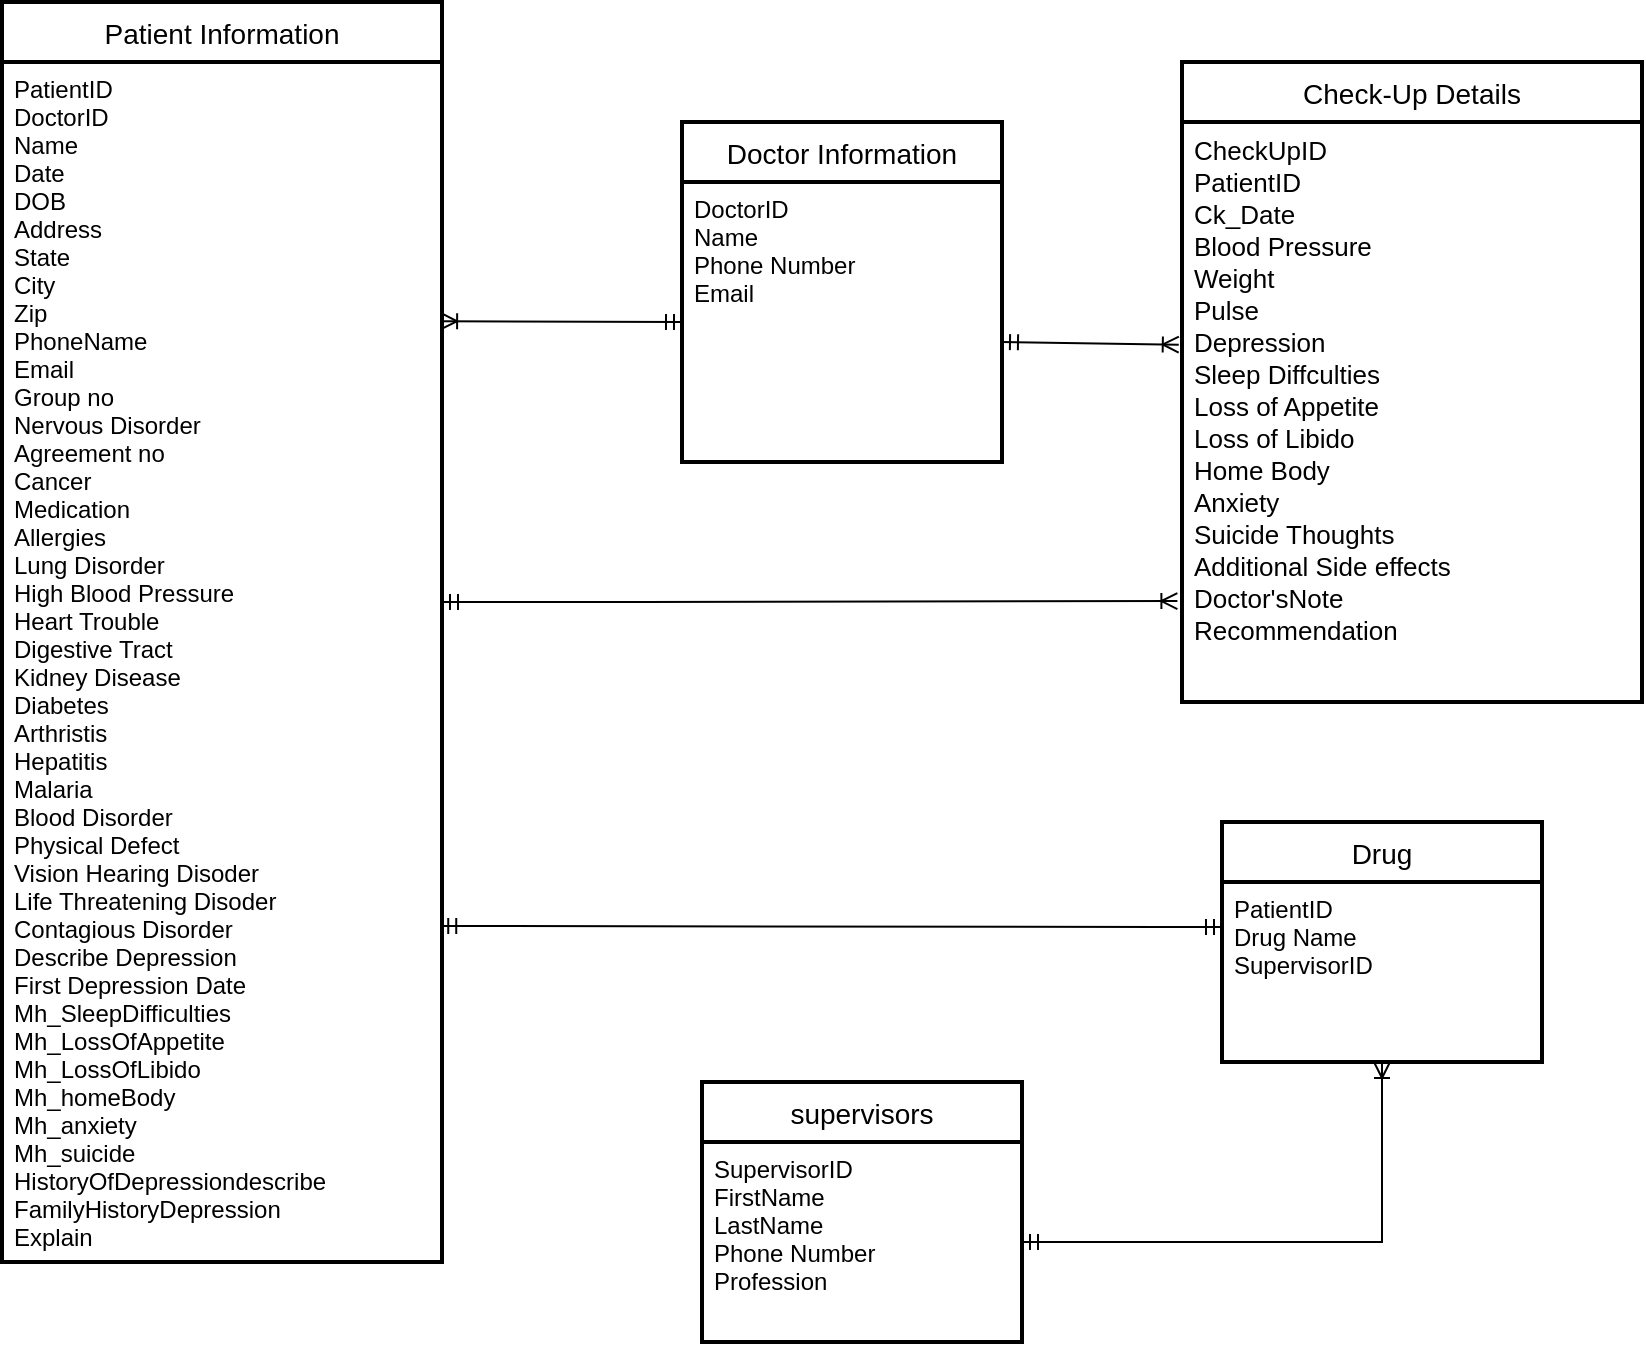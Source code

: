 <mxfile version="20.8.16" type="device" pages="2"><diagram id="R2lEEEUBdFMjLlhIrx00" name="Page-1"><mxGraphModel dx="1036" dy="606" grid="1" gridSize="10" guides="1" tooltips="1" connect="1" arrows="1" fold="1" page="1" pageScale="1" pageWidth="850" pageHeight="1100" math="0" shadow="0" extFonts="Permanent Marker^https://fonts.googleapis.com/css?family=Permanent+Marker"><root><mxCell id="0"/><mxCell id="1" parent="0"/><mxCell id="M5e4u3l_hCr_wKsUCNk0-1" value="supervisors" style="swimlane;childLayout=stackLayout;horizontal=1;startSize=30;horizontalStack=0;rounded=0;fontSize=14;fontStyle=0;strokeWidth=2;resizeParent=0;resizeLast=1;shadow=0;dashed=0;align=center;" parent="1" vertex="1"><mxGeometry x="380" y="570" width="160" height="130" as="geometry"/></mxCell><mxCell id="M5e4u3l_hCr_wKsUCNk0-2" value="SupervisorID&#10;FirstName&#10;LastName&#10;Phone Number&#10;Profession" style="align=left;strokeColor=none;fillColor=none;spacingLeft=4;fontSize=12;verticalAlign=top;resizable=0;rotatable=0;part=1;" parent="M5e4u3l_hCr_wKsUCNk0-1" vertex="1"><mxGeometry y="30" width="160" height="100" as="geometry"/></mxCell><mxCell id="M5e4u3l_hCr_wKsUCNk0-16" style="edgeStyle=orthogonalEdgeStyle;rounded=0;orthogonalLoop=1;jettySize=auto;html=1;exitX=0.5;exitY=1;exitDx=0;exitDy=0;fontSize=13;" parent="M5e4u3l_hCr_wKsUCNk0-1" source="M5e4u3l_hCr_wKsUCNk0-2" target="M5e4u3l_hCr_wKsUCNk0-2" edge="1"><mxGeometry relative="1" as="geometry"/></mxCell><mxCell id="M5e4u3l_hCr_wKsUCNk0-7" value="Doctor Information" style="swimlane;childLayout=stackLayout;horizontal=1;startSize=30;horizontalStack=0;rounded=0;fontSize=14;fontStyle=0;strokeWidth=2;resizeParent=0;resizeLast=1;shadow=0;dashed=0;align=center;" parent="1" vertex="1"><mxGeometry x="370" y="90" width="160" height="170" as="geometry"/></mxCell><mxCell id="M5e4u3l_hCr_wKsUCNk0-8" value="DoctorID&#10;Name&#10;Phone Number&#10;Email&#10;" style="align=left;strokeColor=none;fillColor=none;spacingLeft=4;fontSize=12;verticalAlign=top;resizable=0;rotatable=0;part=1;rounded=0;" parent="M5e4u3l_hCr_wKsUCNk0-7" vertex="1"><mxGeometry y="30" width="160" height="140" as="geometry"/></mxCell><mxCell id="M5e4u3l_hCr_wKsUCNk0-11" value="Drug" style="swimlane;childLayout=stackLayout;horizontal=1;startSize=30;horizontalStack=0;rounded=0;fontSize=14;fontStyle=0;strokeWidth=2;resizeParent=0;resizeLast=1;shadow=0;dashed=0;align=center;" parent="1" vertex="1"><mxGeometry x="640" y="440" width="160" height="120" as="geometry"/></mxCell><mxCell id="M5e4u3l_hCr_wKsUCNk0-12" value="PatientID&#10;Drug Name&#10;SupervisorID" style="align=left;strokeColor=none;fillColor=none;spacingLeft=4;fontSize=12;verticalAlign=top;resizable=0;rotatable=0;part=1;rounded=0;" parent="M5e4u3l_hCr_wKsUCNk0-11" vertex="1"><mxGeometry y="30" width="160" height="90" as="geometry"/></mxCell><mxCell id="M5e4u3l_hCr_wKsUCNk0-13" value="Check-Up Details" style="swimlane;childLayout=stackLayout;horizontal=1;startSize=30;horizontalStack=0;rounded=0;fontSize=14;fontStyle=0;strokeWidth=2;resizeParent=0;resizeLast=1;shadow=0;dashed=0;align=center;" parent="1" vertex="1"><mxGeometry x="620" y="60" width="230" height="320" as="geometry"/></mxCell><mxCell id="M5e4u3l_hCr_wKsUCNk0-14" value="CheckUpID&#10;PatientID&#10;Ck_Date&#10;Blood Pressure&#10;Weight&#10;Pulse&#10;Depression&#10;Sleep Diffculties&#10;Loss of Appetite&#10;Loss of Libido&#10;Home Body&#10;Anxiety&#10;Suicide Thoughts&#10;Additional Side effects&#10;Doctor'sNote&#10;Recommendation&#10;&#10;&#10;&#10;" style="align=left;strokeColor=none;fillColor=none;spacingLeft=4;fontSize=13;verticalAlign=top;resizable=0;rotatable=0;part=1;rounded=0;" parent="M5e4u3l_hCr_wKsUCNk0-13" vertex="1"><mxGeometry y="30" width="230" height="290" as="geometry"/></mxCell><mxCell id="M5e4u3l_hCr_wKsUCNk0-17" value="" style="edgeStyle=entityRelationEdgeStyle;fontSize=12;html=1;endArrow=ERmandOne;startArrow=ERmandOne;rounded=0;entryX=0;entryY=0.25;entryDx=0;entryDy=0;exitX=0.996;exitY=0.72;exitDx=0;exitDy=0;exitPerimeter=0;" parent="1" source="M5e4u3l_hCr_wKsUCNk0-10" target="M5e4u3l_hCr_wKsUCNk0-12" edge="1"><mxGeometry width="100" height="100" relative="1" as="geometry"><mxPoint x="270" y="429" as="sourcePoint"/><mxPoint x="360" y="310" as="targetPoint"/></mxGeometry></mxCell><mxCell id="M5e4u3l_hCr_wKsUCNk0-9" value="Patient Information" style="swimlane;childLayout=stackLayout;horizontal=1;startSize=30;horizontalStack=0;rounded=0;fontSize=14;fontStyle=0;strokeWidth=2;resizeParent=0;resizeLast=1;shadow=0;dashed=0;align=center;" parent="1" vertex="1"><mxGeometry x="30" y="30" width="220" height="630" as="geometry"/></mxCell><mxCell id="M5e4u3l_hCr_wKsUCNk0-10" value="PatientID&#10;DoctorID&#10;Name&#10;Date&#10;DOB&#10;Address&#10;State&#10;City&#10;Zip&#10;PhoneName&#10;Email&#10;Group no&#10;Nervous Disorder&#10;Agreement no&#10;Cancer&#10;Medication&#10;Allergies&#10;Lung Disorder&#10;High Blood Pressure&#10;Heart Trouble&#10;Digestive Tract&#10;Kidney Disease&#10;Diabetes&#10;Arthristis&#10;Hepatitis&#10;Malaria&#10;Blood Disorder&#10;Physical Defect&#10;Vision Hearing Disoder&#10;Life Threatening Disoder&#10;Contagious Disorder&#10;Describe Depression&#10;First Depression Date&#10;Mh_SleepDifficulties&#10;Mh_LossOfAppetite&#10;Mh_LossOfLibido&#10;Mh_homeBody&#10;Mh_anxiety&#10;Mh_suicide&#10;HistoryOfDepressiondescribe&#10;FamilyHistoryDepression&#10;Explain&#10;&#10;" style="align=left;strokeColor=none;fillColor=none;spacingLeft=4;fontSize=12;verticalAlign=top;resizable=0;rotatable=0;part=1;rounded=0;" parent="M5e4u3l_hCr_wKsUCNk0-9" vertex="1"><mxGeometry y="30" width="220" height="600" as="geometry"/></mxCell><mxCell id="M5e4u3l_hCr_wKsUCNk0-22" value="" style="fontSize=12;html=1;endArrow=ERoneToMany;startArrow=ERmandOne;rounded=0;exitX=0;exitY=0.5;exitDx=0;exitDy=0;entryX=0.998;entryY=0.216;entryDx=0;entryDy=0;entryPerimeter=0;" parent="1" source="M5e4u3l_hCr_wKsUCNk0-8" target="M5e4u3l_hCr_wKsUCNk0-10" edge="1"><mxGeometry width="100" height="100" relative="1" as="geometry"><mxPoint x="310" y="250" as="sourcePoint"/><mxPoint x="320" y="340" as="targetPoint"/></mxGeometry></mxCell><mxCell id="M5e4u3l_hCr_wKsUCNk0-23" value="" style="fontSize=12;html=1;endArrow=ERoneToMany;startArrow=ERmandOne;rounded=0;entryX=-0.01;entryY=0.826;entryDx=0;entryDy=0;entryPerimeter=0;" parent="1" target="M5e4u3l_hCr_wKsUCNk0-14" edge="1"><mxGeometry width="100" height="100" relative="1" as="geometry"><mxPoint x="250" y="330" as="sourcePoint"/><mxPoint x="259.56" y="199.6" as="targetPoint"/><Array as="points"><mxPoint x="350" y="330"/></Array></mxGeometry></mxCell><mxCell id="M5e4u3l_hCr_wKsUCNk0-24" value="" style="fontSize=12;html=1;endArrow=ERoneToMany;startArrow=ERmandOne;rounded=0;entryX=-0.007;entryY=0.384;entryDx=0;entryDy=0;entryPerimeter=0;" parent="1" target="M5e4u3l_hCr_wKsUCNk0-14" edge="1"><mxGeometry width="100" height="100" relative="1" as="geometry"><mxPoint x="530" y="200" as="sourcePoint"/><mxPoint x="269.56" y="209.6" as="targetPoint"/></mxGeometry></mxCell><mxCell id="M5e4u3l_hCr_wKsUCNk0-25" value="" style="fontSize=12;html=1;endArrow=ERoneToMany;startArrow=ERmandOne;rounded=0;exitX=1;exitY=0.5;exitDx=0;exitDy=0;entryX=0.5;entryY=1;entryDx=0;entryDy=0;" parent="1" source="M5e4u3l_hCr_wKsUCNk0-2" target="M5e4u3l_hCr_wKsUCNk0-12" edge="1"><mxGeometry width="100" height="100" relative="1" as="geometry"><mxPoint x="400" y="220" as="sourcePoint"/><mxPoint x="279.56" y="219.6" as="targetPoint"/><Array as="points"><mxPoint x="720" y="650"/></Array></mxGeometry></mxCell></root></mxGraphModel></diagram><diagram id="4XvETyZf3Vdrx5kMSUbi" name="Page-2"><mxGraphModel dx="1036" dy="1706" grid="1" gridSize="10" guides="1" tooltips="1" connect="1" arrows="1" fold="1" page="1" pageScale="1" pageWidth="850" pageHeight="1100" math="0" shadow="0"><root><mxCell id="0"/><mxCell id="1" parent="0"/><mxCell id="QWAjq5iH9dCqoreR2pah-6" value="DOCTOR INFORMATION" style="swimlane;fontStyle=1;align=center;verticalAlign=top;childLayout=stackLayout;horizontal=1;startSize=26;horizontalStack=0;resizeParent=1;resizeParentMax=0;resizeLast=0;collapsible=1;marginBottom=0;fontFamily=Helvetica;fontSize=12;" parent="1" vertex="1"><mxGeometry x="310" y="-850" width="160" height="170" as="geometry"/></mxCell><mxCell id="QWAjq5iH9dCqoreR2pah-7" value="&#10;DoctorID : int&#10;Name : string&#10;Phone Number : int&#10;Email : string&#10;&#10;&#10;" style="text;strokeColor=none;fillColor=none;align=left;verticalAlign=top;spacingLeft=4;spacingRight=4;overflow=hidden;rotatable=0;points=[[0,0.5],[1,0.5]];portConstraint=eastwest;fontSize=12;fontFamily=Helvetica;" parent="QWAjq5iH9dCqoreR2pah-6" vertex="1"><mxGeometry y="26" width="160" height="94" as="geometry"/></mxCell><mxCell id="QWAjq5iH9dCqoreR2pah-8" value="" style="line;strokeWidth=1;fillColor=none;align=left;verticalAlign=middle;spacingTop=-1;spacingLeft=3;spacingRight=3;rotatable=0;labelPosition=right;points=[];portConstraint=eastwest;strokeColor=inherit;fontFamily=Helvetica;fontSize=12;" parent="QWAjq5iH9dCqoreR2pah-6" vertex="1"><mxGeometry y="120" width="160" height="8" as="geometry"/></mxCell><mxCell id="QWAjq5iH9dCqoreR2pah-9" value="Doctor_info( DoctorID int, Name string, PhoneNumber int, Email string)&#10;Print Doctor_info(): void" style="text;strokeColor=none;fillColor=none;align=left;verticalAlign=top;spacingLeft=4;spacingRight=4;overflow=hidden;rotatable=0;points=[[0,0.5],[1,0.5]];portConstraint=eastwest;fontSize=12;fontFamily=Helvetica;" parent="QWAjq5iH9dCqoreR2pah-6" vertex="1"><mxGeometry y="128" width="160" height="42" as="geometry"/></mxCell><mxCell id="QWAjq5iH9dCqoreR2pah-10" value="Drug" style="swimlane;fontStyle=1;align=center;verticalAlign=top;childLayout=stackLayout;horizontal=1;startSize=26;horizontalStack=0;resizeParent=1;resizeParentMax=0;resizeLast=0;collapsible=1;marginBottom=0;strokeColor=default;fontFamily=Helvetica;fontSize=12;fillColor=none;" parent="1" vertex="1"><mxGeometry x="310" y="-650" width="160" height="154" as="geometry"/></mxCell><mxCell id="QWAjq5iH9dCqoreR2pah-11" value="PatientID : int&#10;Drug Name : string&#10;SupervisorID : int" style="text;strokeColor=none;fillColor=none;align=left;verticalAlign=top;spacingLeft=4;spacingRight=4;overflow=hidden;rotatable=0;points=[[0,0.5],[1,0.5]];portConstraint=eastwest;fontSize=12;fontFamily=Helvetica;" parent="QWAjq5iH9dCqoreR2pah-10" vertex="1"><mxGeometry y="26" width="160" height="50" as="geometry"/></mxCell><mxCell id="QWAjq5iH9dCqoreR2pah-12" value="" style="line;strokeWidth=1;fillColor=none;align=left;verticalAlign=middle;spacingTop=-1;spacingLeft=3;spacingRight=3;rotatable=0;labelPosition=right;points=[];portConstraint=eastwest;strokeColor=inherit;fontFamily=Helvetica;fontSize=12;" parent="QWAjq5iH9dCqoreR2pah-10" vertex="1"><mxGeometry y="76" width="160" height="8" as="geometry"/></mxCell><mxCell id="QWAjq5iH9dCqoreR2pah-13" value="&#10;getDrugName( DrugName : string)&#10;getSupervisorID ( SupervisorID : int)" style="text;strokeColor=none;fillColor=none;align=left;verticalAlign=top;spacingLeft=4;spacingRight=4;overflow=hidden;rotatable=0;points=[[0,0.5],[1,0.5]];portConstraint=eastwest;fontSize=12;fontFamily=Helvetica;" parent="QWAjq5iH9dCqoreR2pah-10" vertex="1"><mxGeometry y="84" width="160" height="70" as="geometry"/></mxCell><mxCell id="QWAjq5iH9dCqoreR2pah-14" value="SUPERVISOR" style="swimlane;fontStyle=1;align=center;verticalAlign=top;childLayout=stackLayout;horizontal=1;startSize=26;horizontalStack=0;resizeParent=1;resizeParentMax=0;resizeLast=0;collapsible=1;marginBottom=0;strokeColor=default;fontFamily=Helvetica;fontSize=12;fillColor=none;" parent="1" vertex="1"><mxGeometry x="310" y="-470" width="160" height="160" as="geometry"/></mxCell><mxCell id="QWAjq5iH9dCqoreR2pah-15" value="SupervisorID : int&#10;FirstName : string&#10;LastName : string&#10;Phone Number : int&#10;Profession : string" style="text;strokeColor=none;fillColor=none;align=left;verticalAlign=top;spacingLeft=4;spacingRight=4;overflow=hidden;rotatable=0;points=[[0,0.5],[1,0.5]];portConstraint=eastwest;fontSize=12;fontFamily=Helvetica;" parent="QWAjq5iH9dCqoreR2pah-14" vertex="1"><mxGeometry y="26" width="160" height="74" as="geometry"/></mxCell><mxCell id="QWAjq5iH9dCqoreR2pah-16" value="" style="line;strokeWidth=1;fillColor=none;align=left;verticalAlign=middle;spacingTop=-1;spacingLeft=3;spacingRight=3;rotatable=0;labelPosition=right;points=[];portConstraint=eastwest;strokeColor=inherit;fontFamily=Helvetica;fontSize=12;" parent="QWAjq5iH9dCqoreR2pah-14" vertex="1"><mxGeometry y="100" width="160" height="8" as="geometry"/></mxCell><mxCell id="QWAjq5iH9dCqoreR2pah-17" value="getProfession() : string&#10;anyPharmacist():bool" style="text;strokeColor=none;fillColor=none;align=left;verticalAlign=top;spacingLeft=4;spacingRight=4;overflow=hidden;rotatable=0;points=[[0,0.5],[1,0.5]];portConstraint=eastwest;fontSize=12;fontFamily=Helvetica;" parent="QWAjq5iH9dCqoreR2pah-14" vertex="1"><mxGeometry y="108" width="160" height="52" as="geometry"/></mxCell><mxCell id="QWAjq5iH9dCqoreR2pah-23" value="CHECK-UP DETAILS" style="swimlane;fontStyle=1;align=center;verticalAlign=top;childLayout=stackLayout;horizontal=1;startSize=26;horizontalStack=0;resizeParent=1;resizeParentMax=0;resizeLast=0;collapsible=1;marginBottom=0;strokeColor=default;fontFamily=Helvetica;fontSize=12;fillColor=none;" parent="1" vertex="1"><mxGeometry x="530" y="-850" width="160" height="390" as="geometry"/></mxCell><mxCell id="QWAjq5iH9dCqoreR2pah-24" value="CheckUpID : int&#10;PatientID : int&#10;Ck_Date : date&#10;Blood Pressure : int&#10;Weight : int&#10;Pulse : int&#10;Depression : string&#10;Sleep Diffculties : string&#10;Loss of Appetite : string&#10;Loss of Libido : string&#10;Home Body : string&#10;Anxiety : string&#10;Suicide Thoughts : string&#10;Additional Side effects : string&#10;Doctor'sNote : string&#10;Recommendation : string&#10;&#10;&#10;&#10;" style="text;strokeColor=none;fillColor=none;align=left;verticalAlign=top;spacingLeft=4;spacingRight=4;overflow=hidden;rotatable=0;points=[[0,0.5],[1,0.5]];portConstraint=eastwest;fontSize=12;fontFamily=Helvetica;" parent="QWAjq5iH9dCqoreR2pah-23" vertex="1"><mxGeometry y="26" width="160" height="254" as="geometry"/></mxCell><mxCell id="QWAjq5iH9dCqoreR2pah-25" value="" style="line;strokeWidth=1;fillColor=none;align=left;verticalAlign=middle;spacingTop=-1;spacingLeft=3;spacingRight=3;rotatable=0;labelPosition=right;points=[];portConstraint=eastwest;strokeColor=inherit;fontFamily=Helvetica;fontSize=12;" parent="QWAjq5iH9dCqoreR2pah-23" vertex="1"><mxGeometry y="280" width="160" height="8" as="geometry"/></mxCell><mxCell id="QWAjq5iH9dCqoreR2pah-26" value="getDoctorsNotes() : string&#10;Ck_Date(PatientID: int) : date&#10;CheckWeight(PatientID : int) : int&#10;SideEffects() : string&#10;Recommendation(PatientID : int) : string" style="text;strokeColor=none;fillColor=none;align=left;verticalAlign=top;spacingLeft=4;spacingRight=4;overflow=hidden;rotatable=0;points=[[0,0.5],[1,0.5]];portConstraint=eastwest;fontSize=12;fontFamily=Helvetica;" parent="QWAjq5iH9dCqoreR2pah-23" vertex="1"><mxGeometry y="288" width="160" height="102" as="geometry"/></mxCell><mxCell id="QWAjq5iH9dCqoreR2pah-27" value="PATIENT INFORMATION" style="swimlane;fontStyle=1;align=center;verticalAlign=top;childLayout=stackLayout;horizontal=1;startSize=26;horizontalStack=0;resizeParent=1;resizeParentMax=0;resizeLast=0;collapsible=1;marginBottom=0;strokeColor=default;fontFamily=Helvetica;fontSize=12;fillColor=none;" parent="1" vertex="1"><mxGeometry x="20" y="-850" width="230" height="820" as="geometry"/></mxCell><mxCell id="QWAjq5iH9dCqoreR2pah-28" value="&#10;PatientID : int&#10;DoctorID : int&#10;Name : string&#10;Date : date&#10;DOB : int&#10;Address : string&#10;State : string&#10;City : string&#10;Zip : int&#10;PhoneName : int&#10;Email : string&#10;Group no : int&#10;Nervous Disorder : string&#10;Agreement no : int&#10;Cancer : string&#10;Medication : string&#10;Allergies : string&#10;Lung Disorder : string&#10;High Blood Pressure : string&#10;Heart Trouble : string&#10;Digestive Tract : string&#10;Kidney Disease : string&#10;Diabetes : string&#10;Arthristis : string&#10;Hepatitis : string&#10;Malaria : string&#10;Blood Disorder : string&#10;Physical Defect : string&#10;Vision Hearing Disoder : string&#10;Life Threatening Disoder : string&#10;Contagious Disorder : string&#10;Describe Depression : string&#10;First Depression Date : date&#10;Mh_SleepDifficulties : string&#10;Mh_LossOfAppetite : string&#10;Mh_LossOfLibido : string&#10;Mh_homeBody : string&#10;Mh_anxiety : string&#10;Mh_suicide : string&#10;HistoryOfDepressiondescribe : string&#10;FamilyHistoryDepression : string&#10;Explain : string&#10;&#10;&#10;" style="text;strokeColor=none;fillColor=none;align=left;verticalAlign=top;spacingLeft=4;spacingRight=4;overflow=hidden;rotatable=0;points=[[0,0.5],[1,0.5]];portConstraint=eastwest;fontSize=12;fontFamily=Helvetica;" parent="QWAjq5iH9dCqoreR2pah-27" vertex="1"><mxGeometry y="26" width="230" height="624" as="geometry"/></mxCell><mxCell id="QWAjq5iH9dCqoreR2pah-29" value="" style="line;strokeWidth=1;fillColor=none;align=left;verticalAlign=middle;spacingTop=-1;spacingLeft=3;spacingRight=3;rotatable=0;labelPosition=right;points=[];portConstraint=eastwest;strokeColor=inherit;fontFamily=Helvetica;fontSize=12;" parent="QWAjq5iH9dCqoreR2pah-27" vertex="1"><mxGeometry y="650" width="230" height="8" as="geometry"/></mxCell><mxCell id="QWAjq5iH9dCqoreR2pah-30" value="getDoctID ( PatientID : int) : int&#10;getMedicalHistory(): string&#10;isDiabetic(PatientID : int) : string&#10;getName(PatientID : int) : string&#10;zipcode(Name : string) : int&#10;getNumber(Name:string) : int&#10;getState( PatientID : int) : string&#10;HasCancer(Name : string) : string&#10;getDOB(Name : string) : int&#10;" style="text;strokeColor=none;fillColor=none;align=left;verticalAlign=top;spacingLeft=4;spacingRight=4;overflow=hidden;rotatable=0;points=[[0,0.5],[1,0.5]];portConstraint=eastwest;fontSize=12;fontFamily=Helvetica;" parent="QWAjq5iH9dCqoreR2pah-27" vertex="1"><mxGeometry y="658" width="230" height="162" as="geometry"/></mxCell><mxCell id="L6sRt4_jePcWqjcad8TV-1" value="&lt;div style=&quot;&quot;&gt;&lt;br&gt;&lt;/div&gt;" style="text;html=1;align=left;verticalAlign=middle;resizable=0;points=[];autosize=1;strokeColor=none;fillColor=none;" parent="1" vertex="1"><mxGeometry x="110" y="-954" width="20" height="30" as="geometry"/></mxCell></root></mxGraphModel></diagram></mxfile>